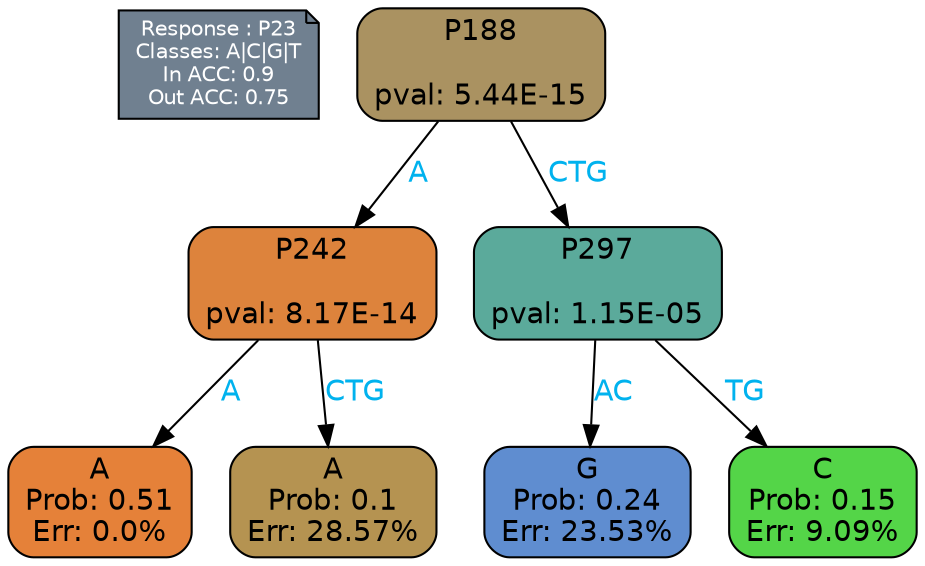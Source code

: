 digraph Tree {
node [shape=box, style="filled, rounded", color="black", fontname=helvetica] ;
graph [ranksep=equally, splines=polylines, bgcolor=transparent, dpi=600] ;
edge [fontname=helvetica] ;
LEGEND [label="Response : P23
Classes: A|C|G|T
In ACC: 0.9
Out ACC: 0.75
",shape=note,align=left,style=filled,fillcolor="slategray",fontcolor="white",fontsize=10];1 [label="P188

pval: 5.44E-15", fillcolor="#aa9261"] ;
2 [label="P242

pval: 8.17E-14", fillcolor="#dd833c"] ;
3 [label="A
Prob: 0.51
Err: 0.0%", fillcolor="#e58139"] ;
4 [label="A
Prob: 0.1
Err: 28.57%", fillcolor="#b59351"] ;
5 [label="P297

pval: 1.15E-05", fillcolor="#5baa9b"] ;
6 [label="G
Prob: 0.24
Err: 23.53%", fillcolor="#5f8dd0"] ;
7 [label="C
Prob: 0.15
Err: 9.09%", fillcolor="#54d548"] ;
1 -> 2 [label="A",fontcolor=deepskyblue2] ;
1 -> 5 [label="CTG",fontcolor=deepskyblue2] ;
2 -> 3 [label="A",fontcolor=deepskyblue2] ;
2 -> 4 [label="CTG",fontcolor=deepskyblue2] ;
5 -> 6 [label="AC",fontcolor=deepskyblue2] ;
5 -> 7 [label="TG",fontcolor=deepskyblue2] ;
{rank = same; 3;4;6;7;}{rank = same; LEGEND;1;}}